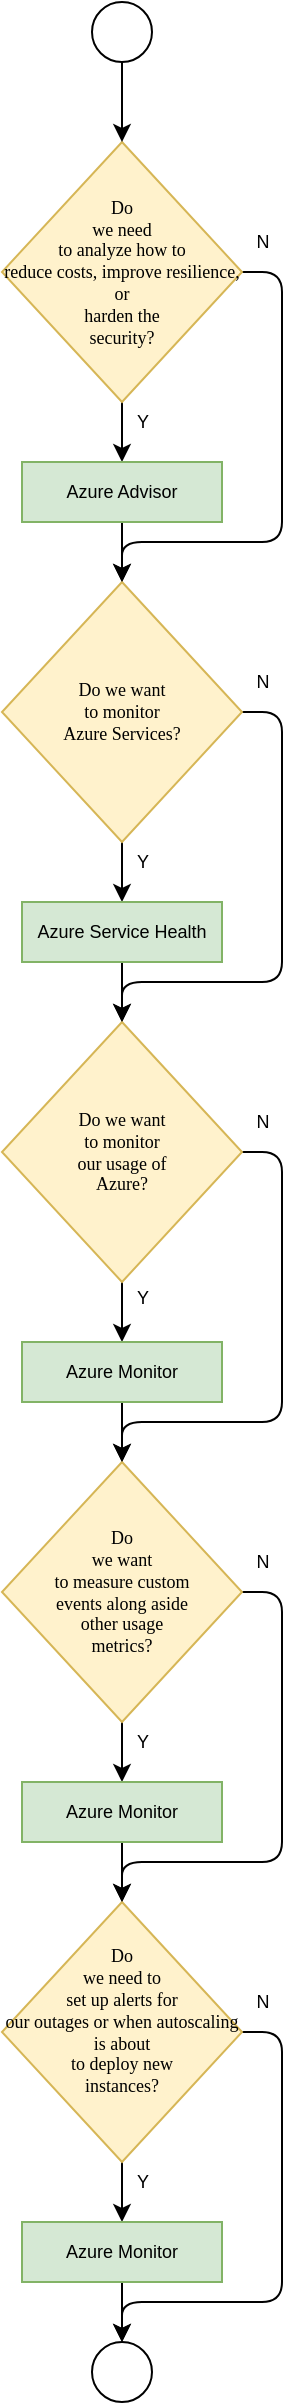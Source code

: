 <mxfile version="14.5.1" type="device"><diagram id="0STPZxBs6XiNkqqPtyde" name="Page-1"><mxGraphModel dx="785" dy="1418" grid="0" gridSize="10" guides="1" tooltips="1" connect="1" arrows="1" fold="1" page="1" pageScale="1" pageWidth="1169" pageHeight="827" math="0" shadow="0"><root><mxCell id="0"/><mxCell id="1" parent="0"/><mxCell id="McEbbNbmSG5Ej15vxN0t-11" value="Y" style="edgeStyle=orthogonalEdgeStyle;orthogonalLoop=1;jettySize=auto;html=1;exitX=0.5;exitY=1;exitDx=0;exitDy=0;entryX=0.5;entryY=0;entryDx=0;entryDy=0;fontSize=9;" parent="1" source="McEbbNbmSG5Ej15vxN0t-1" target="McEbbNbmSG5Ej15vxN0t-9" edge="1"><mxGeometry x="-0.333" y="10" relative="1" as="geometry"><mxPoint as="offset"/></mxGeometry></mxCell><mxCell id="McEbbNbmSG5Ej15vxN0t-15" value="N" style="edgeStyle=orthogonalEdgeStyle;orthogonalLoop=1;jettySize=auto;html=1;exitX=1;exitY=0.5;exitDx=0;exitDy=0;fontSize=9;entryX=0.5;entryY=0;entryDx=0;entryDy=0;" parent="1" source="McEbbNbmSG5Ej15vxN0t-1" target="McEbbNbmSG5Ej15vxN0t-2" edge="1"><mxGeometry x="-0.923" y="15" relative="1" as="geometry"><mxPoint x="300" y="360" as="targetPoint"/><Array as="points"><mxPoint x="380" y="225"/><mxPoint x="380" y="360"/><mxPoint x="300" y="360"/></Array><mxPoint as="offset"/></mxGeometry></mxCell><mxCell id="McEbbNbmSG5Ej15vxN0t-1" value="&lt;font face=&quot;Verdana&quot;&gt;Do&lt;br&gt;we need&lt;br&gt;to analyze how to&lt;br&gt;reduce costs, improve resilience, or&lt;br&gt;harden the&lt;br&gt;security?&lt;/font&gt;" style="rhombus;whiteSpace=wrap;html=1;spacing=0;fontSize=9;fillColor=#fff2cc;strokeColor=#d6b656;" parent="1" vertex="1"><mxGeometry x="240" y="160" width="120" height="130" as="geometry"/></mxCell><mxCell id="McEbbNbmSG5Ej15vxN0t-13" value="Y" style="edgeStyle=orthogonalEdgeStyle;orthogonalLoop=1;jettySize=auto;html=1;exitX=0.5;exitY=1;exitDx=0;exitDy=0;entryX=0.5;entryY=0;entryDx=0;entryDy=0;fontSize=9;" parent="1" source="McEbbNbmSG5Ej15vxN0t-2" target="McEbbNbmSG5Ej15vxN0t-12" edge="1"><mxGeometry x="-0.333" y="10" relative="1" as="geometry"><mxPoint as="offset"/></mxGeometry></mxCell><mxCell id="oimk4oUjOejgwCBTp3GK-5" value="N" style="edgeStyle=orthogonalEdgeStyle;orthogonalLoop=1;jettySize=auto;html=1;exitX=1;exitY=0.5;exitDx=0;exitDy=0;entryX=0.5;entryY=0;entryDx=0;entryDy=0;fontSize=9;" parent="1" source="McEbbNbmSG5Ej15vxN0t-2" target="McEbbNbmSG5Ej15vxN0t-3" edge="1"><mxGeometry x="-0.922" y="15" relative="1" as="geometry"><Array as="points"><mxPoint x="380" y="445"/><mxPoint x="380" y="580"/><mxPoint x="300" y="580"/></Array><mxPoint as="offset"/></mxGeometry></mxCell><mxCell id="McEbbNbmSG5Ej15vxN0t-2" value="&lt;font face=&quot;Verdana&quot;&gt;Do we want&lt;br&gt;to monitor&lt;br&gt;Azure Services?&lt;/font&gt;" style="rhombus;whiteSpace=wrap;html=1;spacing=0;fontSize=9;fillColor=#fff2cc;strokeColor=#d6b656;" parent="1" vertex="1"><mxGeometry x="240" y="380" width="120" height="130" as="geometry"/></mxCell><mxCell id="oimk4oUjOejgwCBTp3GK-3" value="Y" style="edgeStyle=orthogonalEdgeStyle;orthogonalLoop=1;jettySize=auto;html=1;exitX=0.5;exitY=1;exitDx=0;exitDy=0;entryX=0.5;entryY=0;entryDx=0;entryDy=0;fontSize=9;" parent="1" source="McEbbNbmSG5Ej15vxN0t-3" target="oimk4oUjOejgwCBTp3GK-2" edge="1"><mxGeometry x="-0.5" y="10" relative="1" as="geometry"><mxPoint as="offset"/></mxGeometry></mxCell><mxCell id="oimk4oUjOejgwCBTp3GK-7" value="N" style="edgeStyle=orthogonalEdgeStyle;orthogonalLoop=1;jettySize=auto;html=1;exitX=1;exitY=0.5;exitDx=0;exitDy=0;entryX=0.5;entryY=0;entryDx=0;entryDy=0;fontSize=9;" parent="1" source="McEbbNbmSG5Ej15vxN0t-3" target="McEbbNbmSG5Ej15vxN0t-6" edge="1"><mxGeometry x="-0.922" y="15" relative="1" as="geometry"><Array as="points"><mxPoint x="380" y="665"/><mxPoint x="380" y="800"/><mxPoint x="300" y="800"/></Array><mxPoint as="offset"/></mxGeometry></mxCell><mxCell id="McEbbNbmSG5Ej15vxN0t-3" value="&lt;span style=&quot;font-family: &amp;#34;verdana&amp;#34;&quot;&gt;Do we want&lt;/span&gt;&lt;br style=&quot;font-family: &amp;#34;verdana&amp;#34;&quot;&gt;&lt;span style=&quot;font-family: &amp;#34;verdana&amp;#34;&quot;&gt;to monitor&lt;/span&gt;&lt;br style=&quot;font-family: &amp;#34;verdana&amp;#34;&quot;&gt;&lt;span style=&quot;font-family: &amp;#34;verdana&amp;#34;&quot;&gt;our usage of&lt;br&gt;Azure?&lt;/span&gt;&lt;font face=&quot;Verdana&quot;&gt;&lt;br&gt;&lt;/font&gt;" style="rhombus;whiteSpace=wrap;html=1;spacing=0;fontSize=9;fillColor=#fff2cc;strokeColor=#d6b656;" parent="1" vertex="1"><mxGeometry x="240" y="600" width="120" height="130" as="geometry"/></mxCell><mxCell id="oimk4oUjOejgwCBTp3GK-1" style="edgeStyle=orthogonalEdgeStyle;orthogonalLoop=1;jettySize=auto;html=1;exitX=0.5;exitY=1;exitDx=0;exitDy=0;entryX=0.5;entryY=0;entryDx=0;entryDy=0;fontSize=9;" parent="1" source="McEbbNbmSG5Ej15vxN0t-5" target="McEbbNbmSG5Ej15vxN0t-1" edge="1"><mxGeometry relative="1" as="geometry"/></mxCell><mxCell id="McEbbNbmSG5Ej15vxN0t-5" value="" style="ellipse;whiteSpace=wrap;html=1;aspect=fixed;fontSize=9;" parent="1" vertex="1"><mxGeometry x="285" y="90" width="30" height="30" as="geometry"/></mxCell><mxCell id="oimk4oUjOejgwCBTp3GK-9" value="Y" style="edgeStyle=orthogonalEdgeStyle;orthogonalLoop=1;jettySize=auto;html=1;exitX=0.5;exitY=1;exitDx=0;exitDy=0;entryX=0.5;entryY=0;entryDx=0;entryDy=0;fontSize=9;" parent="1" source="McEbbNbmSG5Ej15vxN0t-6" target="oimk4oUjOejgwCBTp3GK-8" edge="1"><mxGeometry x="-0.333" y="10" relative="1" as="geometry"><mxPoint as="offset"/></mxGeometry></mxCell><mxCell id="oimk4oUjOejgwCBTp3GK-12" value="N" style="edgeStyle=orthogonalEdgeStyle;orthogonalLoop=1;jettySize=auto;html=1;exitX=1;exitY=0.5;exitDx=0;exitDy=0;entryX=0.5;entryY=0;entryDx=0;entryDy=0;fontSize=9;" parent="1" source="McEbbNbmSG5Ej15vxN0t-6" target="McEbbNbmSG5Ej15vxN0t-7" edge="1"><mxGeometry x="-0.922" y="15" relative="1" as="geometry"><Array as="points"><mxPoint x="380" y="885"/><mxPoint x="380" y="1020"/><mxPoint x="300" y="1020"/></Array><mxPoint as="offset"/></mxGeometry></mxCell><mxCell id="McEbbNbmSG5Ej15vxN0t-6" value="&lt;font face=&quot;Verdana&quot;&gt;Do&lt;br&gt;we want&lt;br&gt;to measure custom&lt;br&gt;events along aside&lt;br&gt;other usage&lt;br&gt;metrics?&lt;br&gt;&lt;/font&gt;" style="rhombus;whiteSpace=wrap;html=1;spacing=0;fontSize=9;fillColor=#fff2cc;strokeColor=#d6b656;" parent="1" vertex="1"><mxGeometry x="240" y="820" width="120" height="130" as="geometry"/></mxCell><mxCell id="oimk4oUjOejgwCBTp3GK-15" value="Y" style="edgeStyle=orthogonalEdgeStyle;orthogonalLoop=1;jettySize=auto;html=1;exitX=0.5;exitY=1;exitDx=0;exitDy=0;entryX=0.5;entryY=0;entryDx=0;entryDy=0;fontSize=9;" parent="1" source="McEbbNbmSG5Ej15vxN0t-7" target="oimk4oUjOejgwCBTp3GK-14" edge="1"><mxGeometry x="-0.333" y="10" relative="1" as="geometry"><mxPoint as="offset"/></mxGeometry></mxCell><mxCell id="oimk4oUjOejgwCBTp3GK-19" value="N" style="edgeStyle=orthogonalEdgeStyle;orthogonalLoop=1;jettySize=auto;html=1;exitX=1;exitY=0.5;exitDx=0;exitDy=0;entryX=0.5;entryY=0;entryDx=0;entryDy=0;fontSize=9;" parent="1" source="McEbbNbmSG5Ej15vxN0t-7" target="McEbbNbmSG5Ej15vxN0t-8" edge="1"><mxGeometry x="-0.922" y="15" relative="1" as="geometry"><Array as="points"><mxPoint x="380" y="1105"/><mxPoint x="380" y="1240"/><mxPoint x="300" y="1240"/></Array><mxPoint as="offset"/></mxGeometry></mxCell><mxCell id="McEbbNbmSG5Ej15vxN0t-7" value="&lt;font face=&quot;Verdana&quot;&gt;&amp;nbsp;&lt;br&gt;Do&lt;br&gt;we need to&lt;br&gt;set up alerts for&lt;br&gt;our outages or when autoscaling is about&lt;br&gt;to deploy new&lt;br&gt;instances?&lt;br&gt;&amp;nbsp;&lt;br&gt;&lt;br&gt;&lt;/font&gt;" style="rhombus;whiteSpace=wrap;html=1;spacing=0;fontSize=9;fillColor=#fff2cc;strokeColor=#d6b656;" parent="1" vertex="1"><mxGeometry x="240" y="1040" width="120" height="130" as="geometry"/></mxCell><mxCell id="McEbbNbmSG5Ej15vxN0t-8" value="" style="ellipse;whiteSpace=wrap;html=1;aspect=fixed;fontSize=9;" parent="1" vertex="1"><mxGeometry x="285" y="1260" width="30" height="30" as="geometry"/></mxCell><mxCell id="McEbbNbmSG5Ej15vxN0t-14" style="edgeStyle=orthogonalEdgeStyle;orthogonalLoop=1;jettySize=auto;html=1;exitX=0.5;exitY=1;exitDx=0;exitDy=0;entryX=0.5;entryY=0;entryDx=0;entryDy=0;fontSize=9;" parent="1" source="McEbbNbmSG5Ej15vxN0t-9" target="McEbbNbmSG5Ej15vxN0t-2" edge="1"><mxGeometry relative="1" as="geometry"/></mxCell><mxCell id="McEbbNbmSG5Ej15vxN0t-9" value="Azure Advisor" style="whiteSpace=wrap;html=1;fontSize=9;fillColor=#d5e8d4;strokeColor=#82b366;" parent="1" vertex="1"><mxGeometry x="250" y="320" width="100" height="30" as="geometry"/></mxCell><mxCell id="McEbbNbmSG5Ej15vxN0t-16" style="edgeStyle=orthogonalEdgeStyle;orthogonalLoop=1;jettySize=auto;html=1;exitX=0.5;exitY=1;exitDx=0;exitDy=0;entryX=0.5;entryY=0;entryDx=0;entryDy=0;fontSize=9;" parent="1" source="McEbbNbmSG5Ej15vxN0t-12" target="McEbbNbmSG5Ej15vxN0t-3" edge="1"><mxGeometry relative="1" as="geometry"/></mxCell><mxCell id="McEbbNbmSG5Ej15vxN0t-12" value="Azure Service Health" style="whiteSpace=wrap;html=1;fontSize=9;fillColor=#d5e8d4;strokeColor=#82b366;" parent="1" vertex="1"><mxGeometry x="250" y="540" width="100" height="30" as="geometry"/></mxCell><mxCell id="oimk4oUjOejgwCBTp3GK-4" style="edgeStyle=orthogonalEdgeStyle;orthogonalLoop=1;jettySize=auto;html=1;exitX=0.5;exitY=1;exitDx=0;exitDy=0;entryX=0.5;entryY=0;entryDx=0;entryDy=0;fontSize=9;" parent="1" source="oimk4oUjOejgwCBTp3GK-2" target="McEbbNbmSG5Ej15vxN0t-6" edge="1"><mxGeometry relative="1" as="geometry"/></mxCell><mxCell id="oimk4oUjOejgwCBTp3GK-2" value="Azure Monitor" style="whiteSpace=wrap;html=1;fontSize=9;fillColor=#d5e8d4;strokeColor=#82b366;" parent="1" vertex="1"><mxGeometry x="250" y="760" width="100" height="30" as="geometry"/></mxCell><mxCell id="oimk4oUjOejgwCBTp3GK-10" style="edgeStyle=orthogonalEdgeStyle;orthogonalLoop=1;jettySize=auto;html=1;exitX=0.5;exitY=1;exitDx=0;exitDy=0;entryX=0.5;entryY=0;entryDx=0;entryDy=0;fontSize=9;" parent="1" source="oimk4oUjOejgwCBTp3GK-8" target="McEbbNbmSG5Ej15vxN0t-7" edge="1"><mxGeometry relative="1" as="geometry"/></mxCell><mxCell id="oimk4oUjOejgwCBTp3GK-8" value="Azure Monitor" style="whiteSpace=wrap;html=1;fontSize=9;fillColor=#d5e8d4;strokeColor=#82b366;" parent="1" vertex="1"><mxGeometry x="250" y="980" width="100" height="30" as="geometry"/></mxCell><mxCell id="oimk4oUjOejgwCBTp3GK-18" style="edgeStyle=orthogonalEdgeStyle;orthogonalLoop=1;jettySize=auto;html=1;exitX=0.5;exitY=1;exitDx=0;exitDy=0;entryX=0.5;entryY=0;entryDx=0;entryDy=0;fontSize=9;" parent="1" source="oimk4oUjOejgwCBTp3GK-14" target="McEbbNbmSG5Ej15vxN0t-8" edge="1"><mxGeometry relative="1" as="geometry"/></mxCell><mxCell id="oimk4oUjOejgwCBTp3GK-14" value="Azure Monitor" style="whiteSpace=wrap;html=1;fontSize=9;fillColor=#d5e8d4;strokeColor=#82b366;" parent="1" vertex="1"><mxGeometry x="250" y="1200" width="100" height="30" as="geometry"/></mxCell></root></mxGraphModel></diagram></mxfile>